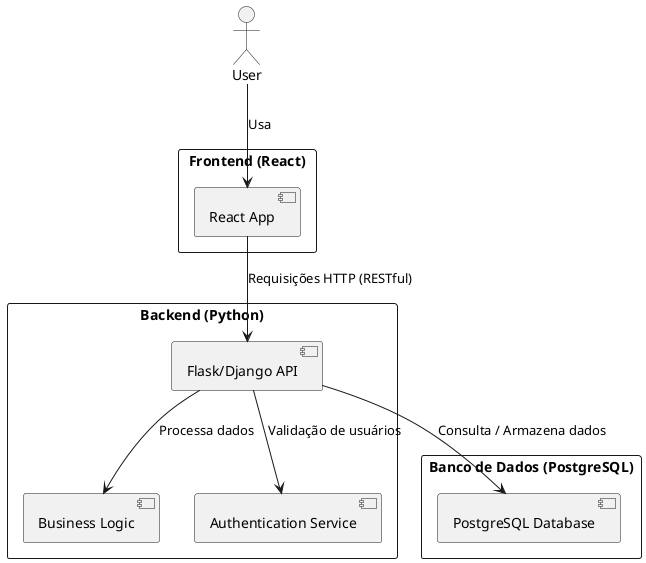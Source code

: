 @startuml
actor "User" as User

rectangle "Frontend (React)" {
  [React App]
}

rectangle "Backend (Python)" {
  [Flask/Django API]
  [Business Logic]
  [Authentication Service]
}

rectangle "Banco de Dados (PostgreSQL)" {
  [PostgreSQL Database]
}

User --> [React App] : Usa
[React App] --> [Flask/Django API] : Requisições HTTP (RESTful)
[Flask/Django API] --> [PostgreSQL Database] : Consulta / Armazena dados
[Flask/Django API] --> [Business Logic] : Processa dados
[Flask/Django API] --> [Authentication Service] : Validação de usuários
@enduml
